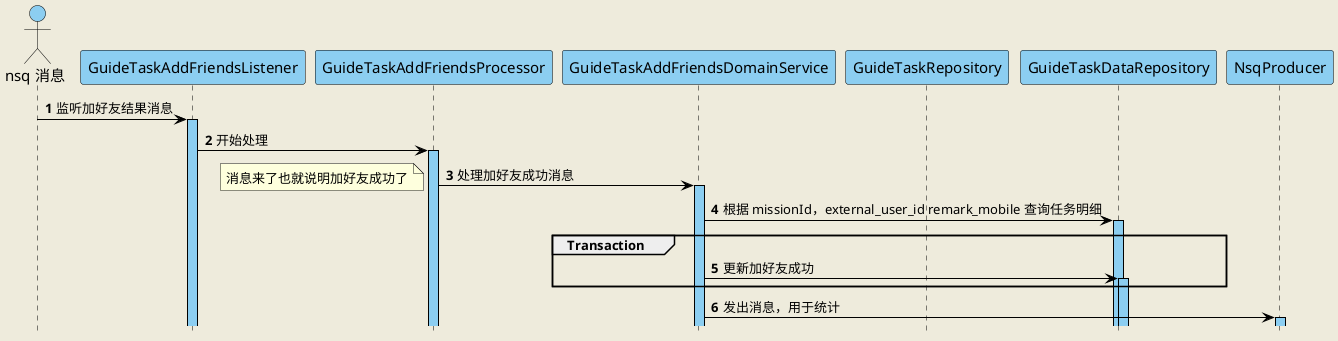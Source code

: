 @startuml
'https://plantuml.com/sequence-diagram
hide footbox
skinparam backgroundColor #EEEBDC
autoActivate on
autonumber

skinparam sequence {
ArrowColor black
ActorBorderColor black
LifeLineBorderColor black
LifeLineBackgroundColor #8CCEF1

ParticipantBorderColor black
ParticipantBackgroundColor #8CCEF1
'ParticipantFontName Impact
ParticipantFontSize 15
ParticipantFontColor black

ActorBackgroundColor #8CCEF1
ActorFontColor black
ActorFontSize 15
ActorFontName Aapex
}


actor "nsq 消息" as nsq
Participant GuideTaskAddFriendsListener as guideTaskAddFriendsListener
Participant GuideTaskAddFriendsProcessor as guideTaskAddFriendsProcessor
Participant GuideTaskAddFriendsDomainService as guideTaskAddFriendsDomainService
Participant GuideTaskRepository as guideTaskRepository
Participant GuideTaskDataRepository as guideTaskDataRepository
Participant NsqProducer as nsqProducer

nsq -> guideTaskAddFriendsListener : 监听加好友结果消息

guideTaskAddFriendsListener -> guideTaskAddFriendsProcessor : 开始处理

guideTaskAddFriendsProcessor -> guideTaskAddFriendsDomainService : 处理加好友成功消息
note left
    消息来了也就说明加好友成功了
end note

guideTaskAddFriendsDomainService -> guideTaskDataRepository : 根据 missionId，external_user_id remark_mobile 查询任务明细

group Transaction
    guideTaskAddFriendsDomainService -> guideTaskDataRepository : 更新加好友成功
end group

guideTaskAddFriendsDomainService -> nsqProducer : 发出消息，用于统计

@enduml